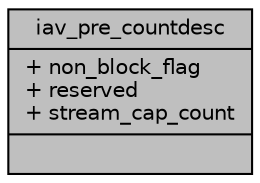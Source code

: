 digraph "iav_pre_countdesc"
{
 // INTERACTIVE_SVG=YES
 // LATEX_PDF_SIZE
  bgcolor="transparent";
  edge [fontname="Helvetica",fontsize="10",labelfontname="Helvetica",labelfontsize="10"];
  node [fontname="Helvetica",fontsize="10",shape=record];
  Node1 [label="{iav_pre_countdesc\n|+ non_block_flag\l+ reserved\l+ stream_cap_count\l|}",height=0.2,width=0.4,color="black", fillcolor="grey75", style="filled", fontcolor="black",tooltip=" "];
}
